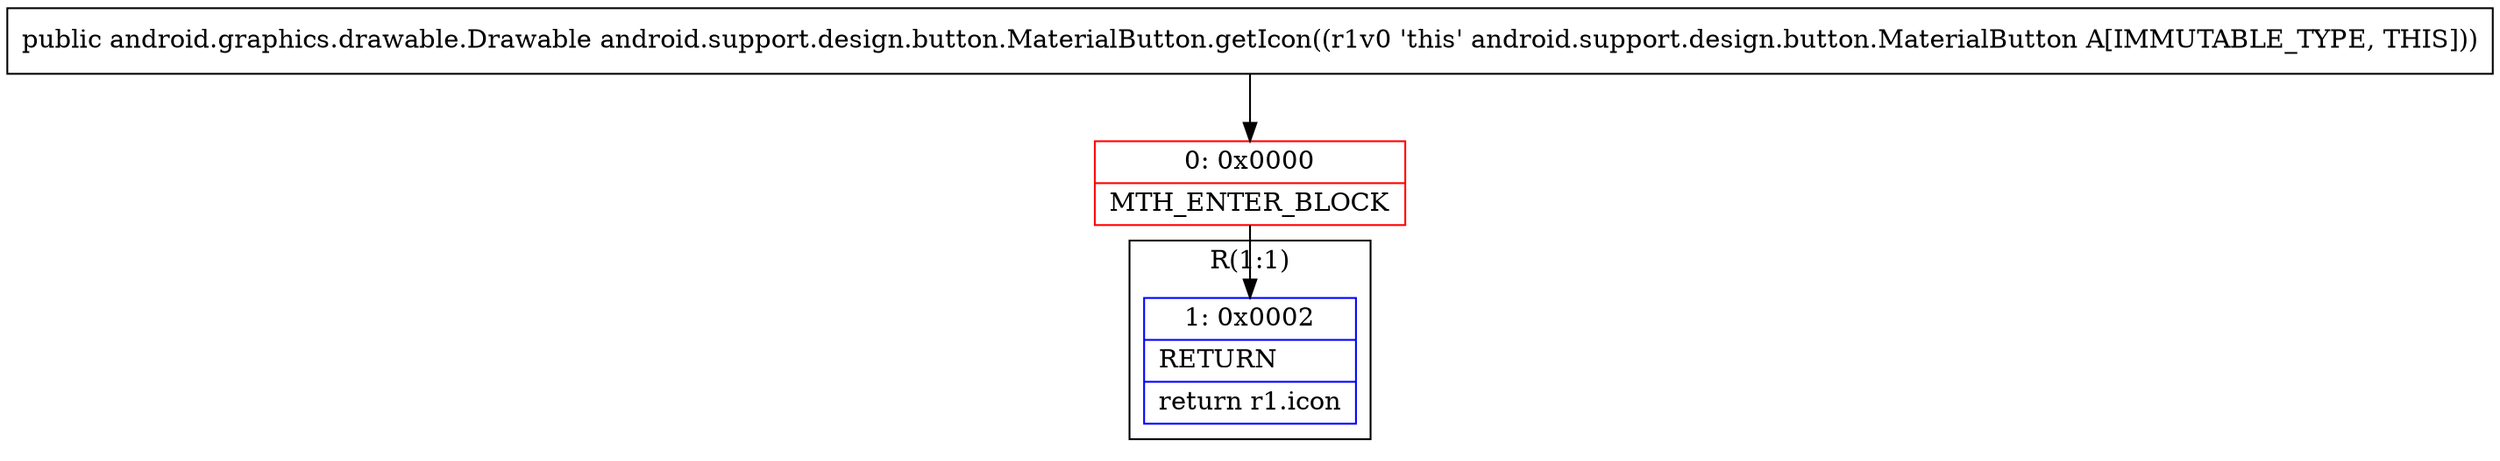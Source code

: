 digraph "CFG forandroid.support.design.button.MaterialButton.getIcon()Landroid\/graphics\/drawable\/Drawable;" {
subgraph cluster_Region_637629749 {
label = "R(1:1)";
node [shape=record,color=blue];
Node_1 [shape=record,label="{1\:\ 0x0002|RETURN\l|return r1.icon\l}"];
}
Node_0 [shape=record,color=red,label="{0\:\ 0x0000|MTH_ENTER_BLOCK\l}"];
MethodNode[shape=record,label="{public android.graphics.drawable.Drawable android.support.design.button.MaterialButton.getIcon((r1v0 'this' android.support.design.button.MaterialButton A[IMMUTABLE_TYPE, THIS])) }"];
MethodNode -> Node_0;
Node_0 -> Node_1;
}


